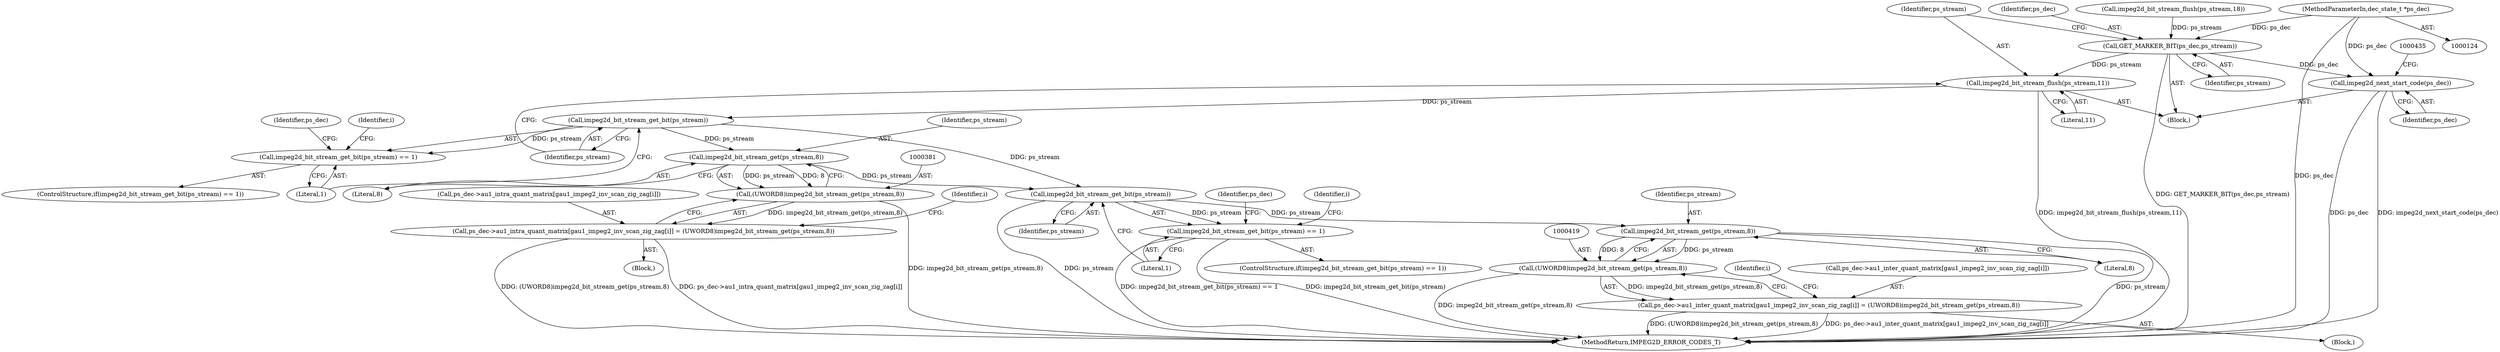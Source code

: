 digraph "0_Android_bef16671c891e16f25a7b174bc528eea109357be@pointer" {
"1000125" [label="(MethodParameterIn,dec_state_t *ps_dec)"];
"1000349" [label="(Call,GET_MARKER_BIT(ps_dec,ps_stream))"];
"1000352" [label="(Call,impeg2d_bit_stream_flush(ps_stream,11))"];
"1000357" [label="(Call,impeg2d_bit_stream_get_bit(ps_stream))"];
"1000356" [label="(Call,impeg2d_bit_stream_get_bit(ps_stream) == 1)"];
"1000382" [label="(Call,impeg2d_bit_stream_get(ps_stream,8))"];
"1000380" [label="(Call,(UWORD8)impeg2d_bit_stream_get(ps_stream,8))"];
"1000372" [label="(Call,ps_dec->au1_intra_quant_matrix[gau1_impeg2_inv_scan_zig_zag[i]] = (UWORD8)impeg2d_bit_stream_get(ps_stream,8))"];
"1000395" [label="(Call,impeg2d_bit_stream_get_bit(ps_stream))"];
"1000394" [label="(Call,impeg2d_bit_stream_get_bit(ps_stream) == 1)"];
"1000420" [label="(Call,impeg2d_bit_stream_get(ps_stream,8))"];
"1000418" [label="(Call,(UWORD8)impeg2d_bit_stream_get(ps_stream,8))"];
"1000410" [label="(Call,ps_dec->au1_inter_quant_matrix[gau1_impeg2_inv_scan_zig_zag[i]] = (UWORD8)impeg2d_bit_stream_get(ps_stream,8))"];
"1000431" [label="(Call,impeg2d_next_start_code(ps_dec))"];
"1000432" [label="(Identifier,ps_dec)"];
"1000422" [label="(Literal,8)"];
"1000351" [label="(Identifier,ps_stream)"];
"1000389" [label="(Identifier,ps_dec)"];
"1000372" [label="(Call,ps_dec->au1_intra_quant_matrix[gau1_impeg2_inv_scan_zig_zag[i]] = (UWORD8)impeg2d_bit_stream_get(ps_stream,8))"];
"1000421" [label="(Identifier,ps_stream)"];
"1000126" [label="(Block,)"];
"1000394" [label="(Call,impeg2d_bit_stream_get_bit(ps_stream) == 1)"];
"1000349" [label="(Call,GET_MARKER_BIT(ps_dec,ps_stream))"];
"1000353" [label="(Identifier,ps_stream)"];
"1000370" [label="(Identifier,i)"];
"1000383" [label="(Identifier,ps_stream)"];
"1000364" [label="(Identifier,i)"];
"1000373" [label="(Call,ps_dec->au1_intra_quant_matrix[gau1_impeg2_inv_scan_zig_zag[i]])"];
"1000380" [label="(Call,(UWORD8)impeg2d_bit_stream_get(ps_stream,8))"];
"1000408" [label="(Identifier,i)"];
"1000355" [label="(ControlStructure,if(impeg2d_bit_stream_get_bit(ps_stream) == 1))"];
"1000396" [label="(Identifier,ps_stream)"];
"1000393" [label="(ControlStructure,if(impeg2d_bit_stream_get_bit(ps_stream) == 1))"];
"1000410" [label="(Call,ps_dec->au1_inter_quant_matrix[gau1_impeg2_inv_scan_zig_zag[i]] = (UWORD8)impeg2d_bit_stream_get(ps_stream,8))"];
"1000356" [label="(Call,impeg2d_bit_stream_get_bit(ps_stream) == 1)"];
"1000125" [label="(MethodParameterIn,dec_state_t *ps_dec)"];
"1000431" [label="(Call,impeg2d_next_start_code(ps_dec))"];
"1000395" [label="(Call,impeg2d_bit_stream_get_bit(ps_stream))"];
"1000358" [label="(Identifier,ps_stream)"];
"1000402" [label="(Identifier,i)"];
"1000371" [label="(Block,)"];
"1000418" [label="(Call,(UWORD8)impeg2d_bit_stream_get(ps_stream,8))"];
"1000350" [label="(Identifier,ps_dec)"];
"1000359" [label="(Literal,1)"];
"1000397" [label="(Literal,1)"];
"1000384" [label="(Literal,8)"];
"1000437" [label="(MethodReturn,IMPEG2D_ERROR_CODES_T)"];
"1000352" [label="(Call,impeg2d_bit_stream_flush(ps_stream,11))"];
"1000354" [label="(Literal,11)"];
"1000357" [label="(Call,impeg2d_bit_stream_get_bit(ps_stream))"];
"1000346" [label="(Call,impeg2d_bit_stream_flush(ps_stream,18))"];
"1000420" [label="(Call,impeg2d_bit_stream_get(ps_stream,8))"];
"1000382" [label="(Call,impeg2d_bit_stream_get(ps_stream,8))"];
"1000427" [label="(Identifier,ps_dec)"];
"1000409" [label="(Block,)"];
"1000411" [label="(Call,ps_dec->au1_inter_quant_matrix[gau1_impeg2_inv_scan_zig_zag[i]])"];
"1000125" -> "1000124"  [label="AST: "];
"1000125" -> "1000437"  [label="DDG: ps_dec"];
"1000125" -> "1000349"  [label="DDG: ps_dec"];
"1000125" -> "1000431"  [label="DDG: ps_dec"];
"1000349" -> "1000126"  [label="AST: "];
"1000349" -> "1000351"  [label="CFG: "];
"1000350" -> "1000349"  [label="AST: "];
"1000351" -> "1000349"  [label="AST: "];
"1000353" -> "1000349"  [label="CFG: "];
"1000349" -> "1000437"  [label="DDG: GET_MARKER_BIT(ps_dec,ps_stream)"];
"1000346" -> "1000349"  [label="DDG: ps_stream"];
"1000349" -> "1000352"  [label="DDG: ps_stream"];
"1000349" -> "1000431"  [label="DDG: ps_dec"];
"1000352" -> "1000126"  [label="AST: "];
"1000352" -> "1000354"  [label="CFG: "];
"1000353" -> "1000352"  [label="AST: "];
"1000354" -> "1000352"  [label="AST: "];
"1000358" -> "1000352"  [label="CFG: "];
"1000352" -> "1000437"  [label="DDG: impeg2d_bit_stream_flush(ps_stream,11)"];
"1000352" -> "1000357"  [label="DDG: ps_stream"];
"1000357" -> "1000356"  [label="AST: "];
"1000357" -> "1000358"  [label="CFG: "];
"1000358" -> "1000357"  [label="AST: "];
"1000359" -> "1000357"  [label="CFG: "];
"1000357" -> "1000356"  [label="DDG: ps_stream"];
"1000357" -> "1000382"  [label="DDG: ps_stream"];
"1000357" -> "1000395"  [label="DDG: ps_stream"];
"1000356" -> "1000355"  [label="AST: "];
"1000356" -> "1000359"  [label="CFG: "];
"1000359" -> "1000356"  [label="AST: "];
"1000364" -> "1000356"  [label="CFG: "];
"1000389" -> "1000356"  [label="CFG: "];
"1000382" -> "1000380"  [label="AST: "];
"1000382" -> "1000384"  [label="CFG: "];
"1000383" -> "1000382"  [label="AST: "];
"1000384" -> "1000382"  [label="AST: "];
"1000380" -> "1000382"  [label="CFG: "];
"1000382" -> "1000380"  [label="DDG: ps_stream"];
"1000382" -> "1000380"  [label="DDG: 8"];
"1000382" -> "1000395"  [label="DDG: ps_stream"];
"1000380" -> "1000372"  [label="AST: "];
"1000381" -> "1000380"  [label="AST: "];
"1000372" -> "1000380"  [label="CFG: "];
"1000380" -> "1000437"  [label="DDG: impeg2d_bit_stream_get(ps_stream,8)"];
"1000380" -> "1000372"  [label="DDG: impeg2d_bit_stream_get(ps_stream,8)"];
"1000372" -> "1000371"  [label="AST: "];
"1000373" -> "1000372"  [label="AST: "];
"1000370" -> "1000372"  [label="CFG: "];
"1000372" -> "1000437"  [label="DDG: (UWORD8)impeg2d_bit_stream_get(ps_stream,8)"];
"1000372" -> "1000437"  [label="DDG: ps_dec->au1_intra_quant_matrix[gau1_impeg2_inv_scan_zig_zag[i]]"];
"1000395" -> "1000394"  [label="AST: "];
"1000395" -> "1000396"  [label="CFG: "];
"1000396" -> "1000395"  [label="AST: "];
"1000397" -> "1000395"  [label="CFG: "];
"1000395" -> "1000437"  [label="DDG: ps_stream"];
"1000395" -> "1000394"  [label="DDG: ps_stream"];
"1000395" -> "1000420"  [label="DDG: ps_stream"];
"1000394" -> "1000393"  [label="AST: "];
"1000394" -> "1000397"  [label="CFG: "];
"1000397" -> "1000394"  [label="AST: "];
"1000402" -> "1000394"  [label="CFG: "];
"1000427" -> "1000394"  [label="CFG: "];
"1000394" -> "1000437"  [label="DDG: impeg2d_bit_stream_get_bit(ps_stream) == 1"];
"1000394" -> "1000437"  [label="DDG: impeg2d_bit_stream_get_bit(ps_stream)"];
"1000420" -> "1000418"  [label="AST: "];
"1000420" -> "1000422"  [label="CFG: "];
"1000421" -> "1000420"  [label="AST: "];
"1000422" -> "1000420"  [label="AST: "];
"1000418" -> "1000420"  [label="CFG: "];
"1000420" -> "1000437"  [label="DDG: ps_stream"];
"1000420" -> "1000418"  [label="DDG: ps_stream"];
"1000420" -> "1000418"  [label="DDG: 8"];
"1000418" -> "1000410"  [label="AST: "];
"1000419" -> "1000418"  [label="AST: "];
"1000410" -> "1000418"  [label="CFG: "];
"1000418" -> "1000437"  [label="DDG: impeg2d_bit_stream_get(ps_stream,8)"];
"1000418" -> "1000410"  [label="DDG: impeg2d_bit_stream_get(ps_stream,8)"];
"1000410" -> "1000409"  [label="AST: "];
"1000411" -> "1000410"  [label="AST: "];
"1000408" -> "1000410"  [label="CFG: "];
"1000410" -> "1000437"  [label="DDG: ps_dec->au1_inter_quant_matrix[gau1_impeg2_inv_scan_zig_zag[i]]"];
"1000410" -> "1000437"  [label="DDG: (UWORD8)impeg2d_bit_stream_get(ps_stream,8)"];
"1000431" -> "1000126"  [label="AST: "];
"1000431" -> "1000432"  [label="CFG: "];
"1000432" -> "1000431"  [label="AST: "];
"1000435" -> "1000431"  [label="CFG: "];
"1000431" -> "1000437"  [label="DDG: ps_dec"];
"1000431" -> "1000437"  [label="DDG: impeg2d_next_start_code(ps_dec)"];
}
